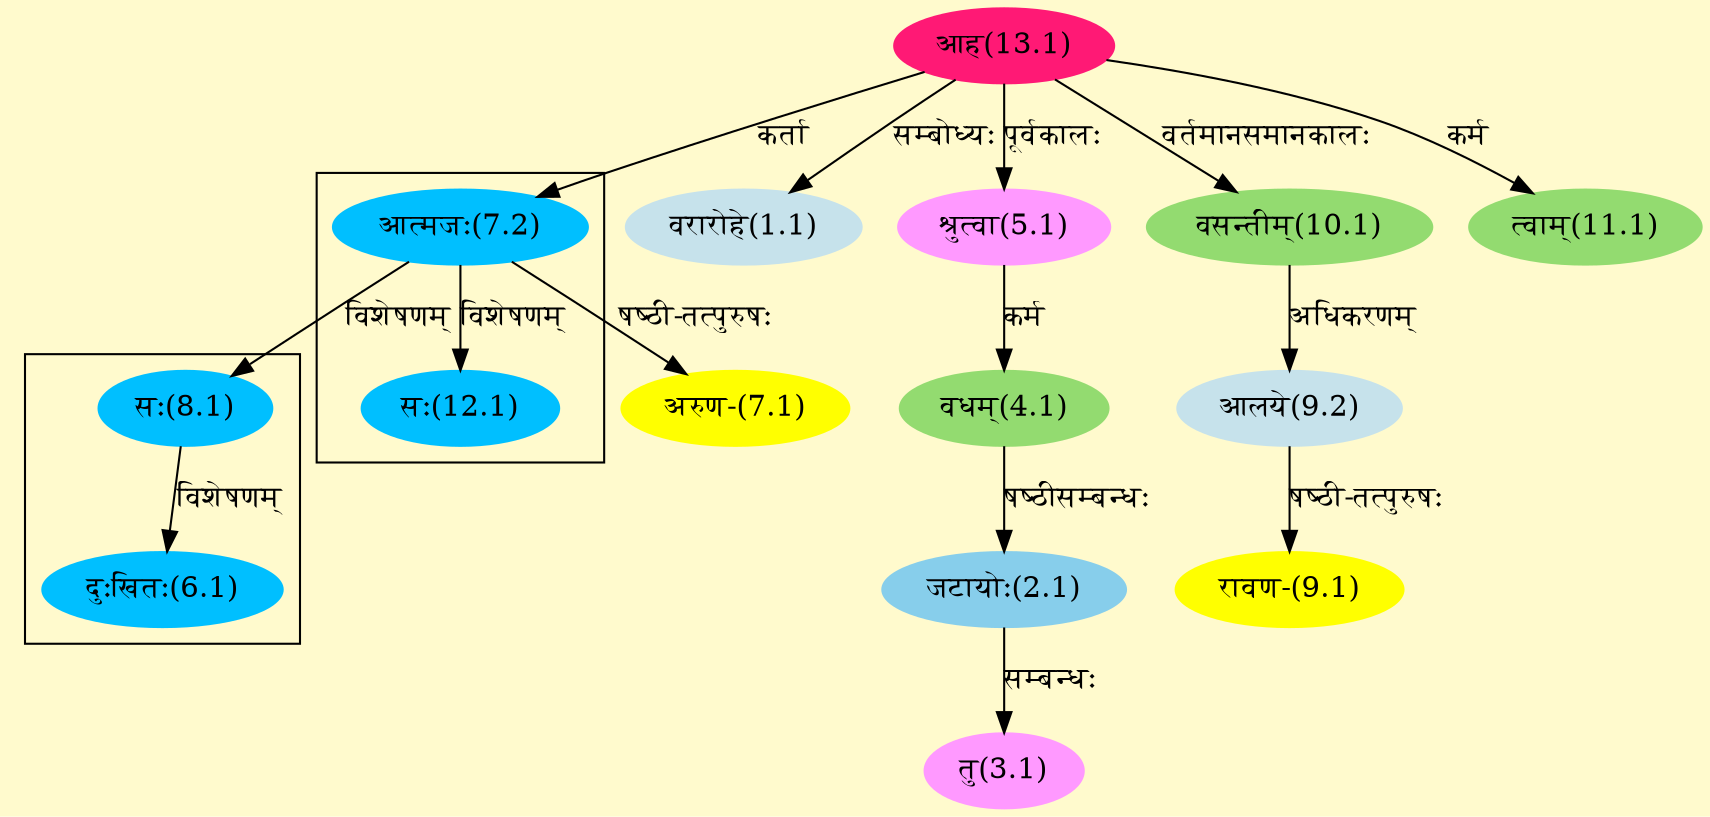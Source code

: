 digraph G{
rankdir=BT;
 compound=true;
 bgcolor="lemonchiffon1";

subgraph cluster_1{
Node6_1 [style=filled, color="#00BFFF" label = "दुःखितः(6.1)"]
Node8_1 [style=filled, color="#00BFFF" label = "सः(8.1)"]

}

subgraph cluster_2{
Node8_1 [style=filled, color="#00BFFF" label = "सः(8.1)"]
Node7_2 [style=filled, color="#00BFFF" label = "आत्मजः(7.2)"]
Node12_1 [style=filled, color="#00BFFF" label = "सः(12.1)"]

}
Node1_1 [style=filled, color="#C6E2EB" label = "वरारोहे(1.1)"]
Node13_1 [style=filled, color="#FF1975" label = "आह(13.1)"]
Node2_1 [style=filled, color="#87CEEB" label = "जटायोः(2.1)"]
Node4_1 [style=filled, color="#93DB70" label = "वधम्(4.1)"]
Node3_1 [style=filled, color="#FF99FF" label = "तु(3.1)"]
Node5_1 [style=filled, color="#FF99FF" label = "श्रुत्वा(5.1)"]
Node7_1 [style=filled, color="#FFFF00" label = "अरुण-(7.1)"]
Node7_2 [style=filled, color="#00BFFF" label = "आत्मजः(7.2)"]
Node9_1 [style=filled, color="#FFFF00" label = "रावण-(9.1)"]
Node9_2 [style=filled, color="#C6E2EB" label = "आलये(9.2)"]
Node10_1 [style=filled, color="#93DB70" label = "वसन्तीम्(10.1)"]
Node11_1 [style=filled, color="#93DB70" label = "त्वाम्(11.1)"]
Node12_1 [style=filled, color="#00BFFF" label = "सः(12.1)"]
/* Start of Relations section */

Node1_1 -> Node13_1 [  label="सम्बोध्यः"  dir="back" ]
Node2_1 -> Node4_1 [  label="षष्ठीसम्बन्धः"  dir="back" ]
Node3_1 -> Node2_1 [  label="सम्बन्धः"  dir="back" ]
Node4_1 -> Node5_1 [  label="कर्म"  dir="back" ]
Node5_1 -> Node13_1 [  label="पूर्वकालः"  dir="back" ]
Node6_1 -> Node8_1 [  label="विशेषणम्"  dir="back" ]
Node7_1 -> Node7_2 [  label="षष्ठी-तत्पुरुषः"  dir="back" ]
Node7_2 -> Node13_1 [  label="कर्ता"  dir="back" ]
Node8_1 -> Node7_2 [  label="विशेषणम्"  dir="back" ]
Node9_1 -> Node9_2 [  label="षष्ठी-तत्पुरुषः"  dir="back" ]
Node9_2 -> Node10_1 [  label="अधिकरणम्"  dir="back" ]
Node10_1 -> Node13_1 [  label="वर्तमानसमानकालः"  dir="back" ]
Node11_1 -> Node13_1 [  label="कर्म"  dir="back" ]
Node12_1 -> Node7_2 [  label="विशेषणम्"  dir="back" ]
}
